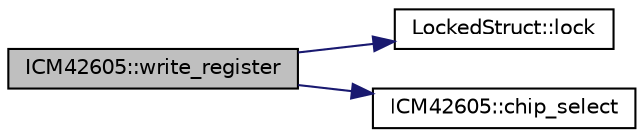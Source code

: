 digraph "ICM42605::write_register"
{
  edge [fontname="Helvetica",fontsize="10",labelfontname="Helvetica",labelfontsize="10"];
  node [fontname="Helvetica",fontsize="10",shape=record];
  rankdir="LR";
  Node44 [label="ICM42605::write_register",height=0.2,width=0.4,color="black", fillcolor="grey75", style="filled", fontcolor="black"];
  Node44 -> Node45 [color="midnightblue",fontsize="10",style="solid",fontname="Helvetica"];
  Node45 [label="LockedStruct::lock",height=0.2,width=0.4,color="black", fillcolor="white", style="filled",URL="$struct_locked_struct.html#aa207b98a1cd6c569a96e7d1d5565478f",tooltip="Lock this struct. "];
  Node44 -> Node46 [color="midnightblue",fontsize="10",style="solid",fontname="Helvetica"];
  Node46 [label="ICM42605::chip_select",height=0.2,width=0.4,color="black", fillcolor="white", style="filled",URL="$class_i_c_m42605.html#a47bbdf7f6490b91b21009b8df891b931"];
}
